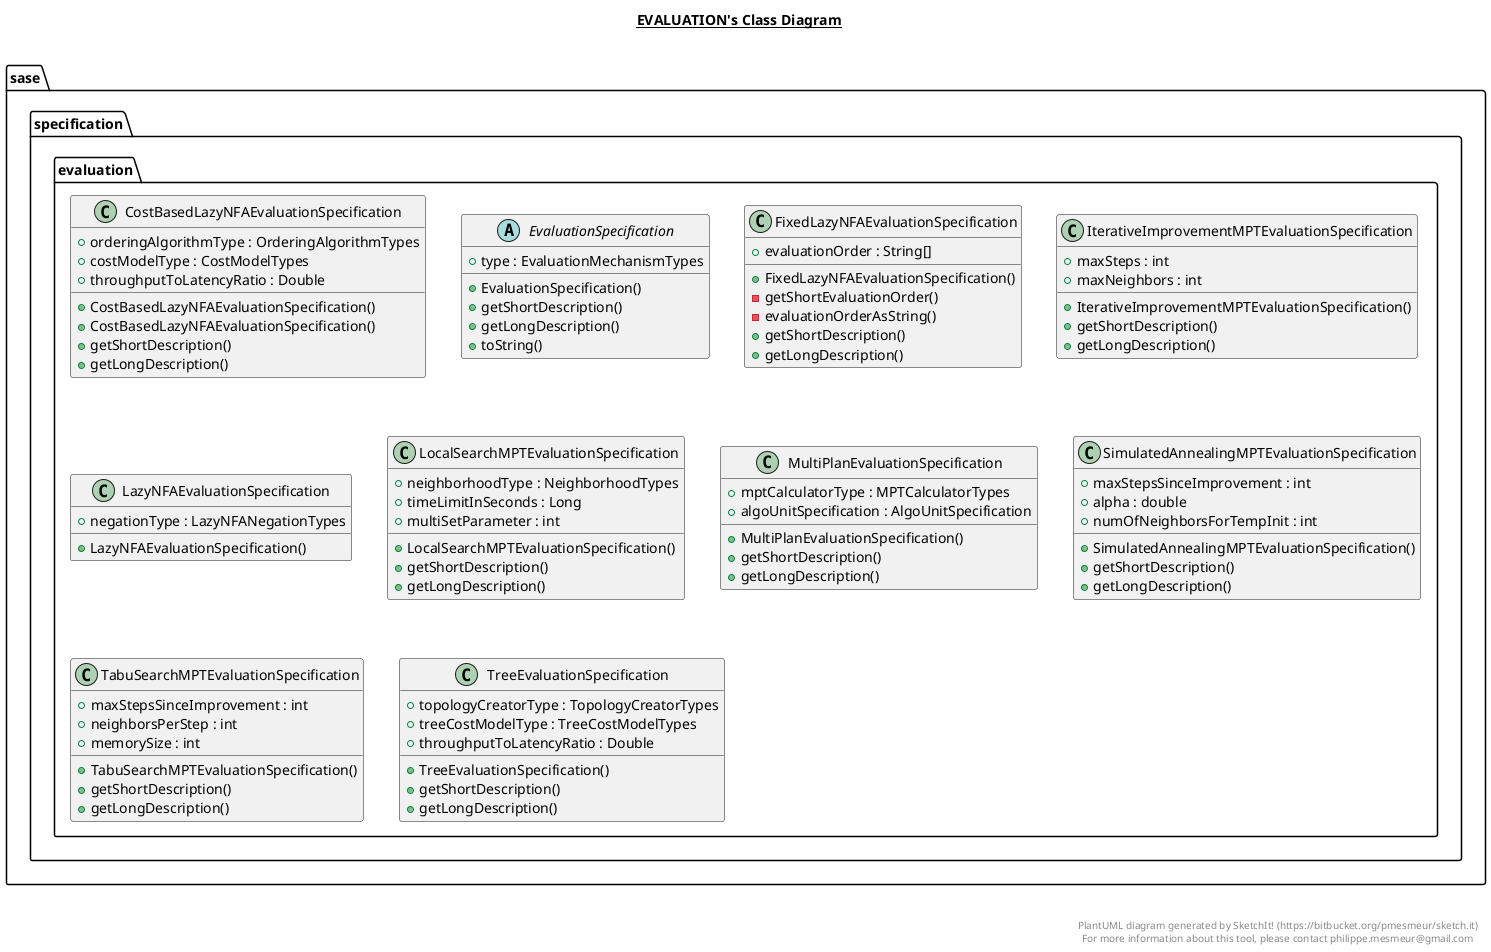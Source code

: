 @startuml

title __EVALUATION's Class Diagram__\n

  package sase.specification {
    package sase.specification.evaluation {
      class CostBasedLazyNFAEvaluationSpecification {
          + orderingAlgorithmType : OrderingAlgorithmTypes
          + costModelType : CostModelTypes
          + throughputToLatencyRatio : Double
          + CostBasedLazyNFAEvaluationSpecification()
          + CostBasedLazyNFAEvaluationSpecification()
          + getShortDescription()
          + getLongDescription()
      }
    }
  }
  

  package sase.specification {
    package sase.specification.evaluation {
      abstract class EvaluationSpecification {
          + type : EvaluationMechanismTypes
          + EvaluationSpecification()
          + getShortDescription()
          + getLongDescription()
          + toString()
      }
    }
  }
  

  package sase.specification {
    package sase.specification.evaluation {
      class FixedLazyNFAEvaluationSpecification {
          + evaluationOrder : String[]
          + FixedLazyNFAEvaluationSpecification()
          - getShortEvaluationOrder()
          - evaluationOrderAsString()
          + getShortDescription()
          + getLongDescription()
      }
    }
  }
  

  package sase.specification {
    package sase.specification.evaluation {
      class IterativeImprovementMPTEvaluationSpecification {
          + maxSteps : int
          + maxNeighbors : int
          + IterativeImprovementMPTEvaluationSpecification()
          + getShortDescription()
          + getLongDescription()
      }
    }
  }
  

  package sase.specification {
    package sase.specification.evaluation {
      class LazyNFAEvaluationSpecification {
          + negationType : LazyNFANegationTypes
          + LazyNFAEvaluationSpecification()
      }
    }
  }
  

  package sase.specification {
    package sase.specification.evaluation {
      class LocalSearchMPTEvaluationSpecification {
          + neighborhoodType : NeighborhoodTypes
          + timeLimitInSeconds : Long
          + multiSetParameter : int
          + LocalSearchMPTEvaluationSpecification()
          + getShortDescription()
          + getLongDescription()
      }
    }
  }
  

  package sase.specification {
    package sase.specification.evaluation {
      class MultiPlanEvaluationSpecification {
          + mptCalculatorType : MPTCalculatorTypes
          + algoUnitSpecification : AlgoUnitSpecification
          + MultiPlanEvaluationSpecification()
          + getShortDescription()
          + getLongDescription()
      }
    }
  }
  

  package sase.specification {
    package sase.specification.evaluation {
      class SimulatedAnnealingMPTEvaluationSpecification {
          + maxStepsSinceImprovement : int
          + alpha : double
          + numOfNeighborsForTempInit : int
          + SimulatedAnnealingMPTEvaluationSpecification()
          + getShortDescription()
          + getLongDescription()
      }
    }
  }
  

  package sase.specification {
    package sase.specification.evaluation {
      class TabuSearchMPTEvaluationSpecification {
          + maxStepsSinceImprovement : int
          + neighborsPerStep : int
          + memorySize : int
          + TabuSearchMPTEvaluationSpecification()
          + getShortDescription()
          + getLongDescription()
      }
    }
  }
  

  package sase.specification {
    package sase.specification.evaluation {
      class TreeEvaluationSpecification {
          + topologyCreatorType : TopologyCreatorTypes
          + treeCostModelType : TreeCostModelTypes
          + throughputToLatencyRatio : Double
          + TreeEvaluationSpecification()
          + getShortDescription()
          + getLongDescription()
      }
    }
  }
  



right footer


PlantUML diagram generated by SketchIt! (https://bitbucket.org/pmesmeur/sketch.it)
For more information about this tool, please contact philippe.mesmeur@gmail.com
endfooter

@enduml
